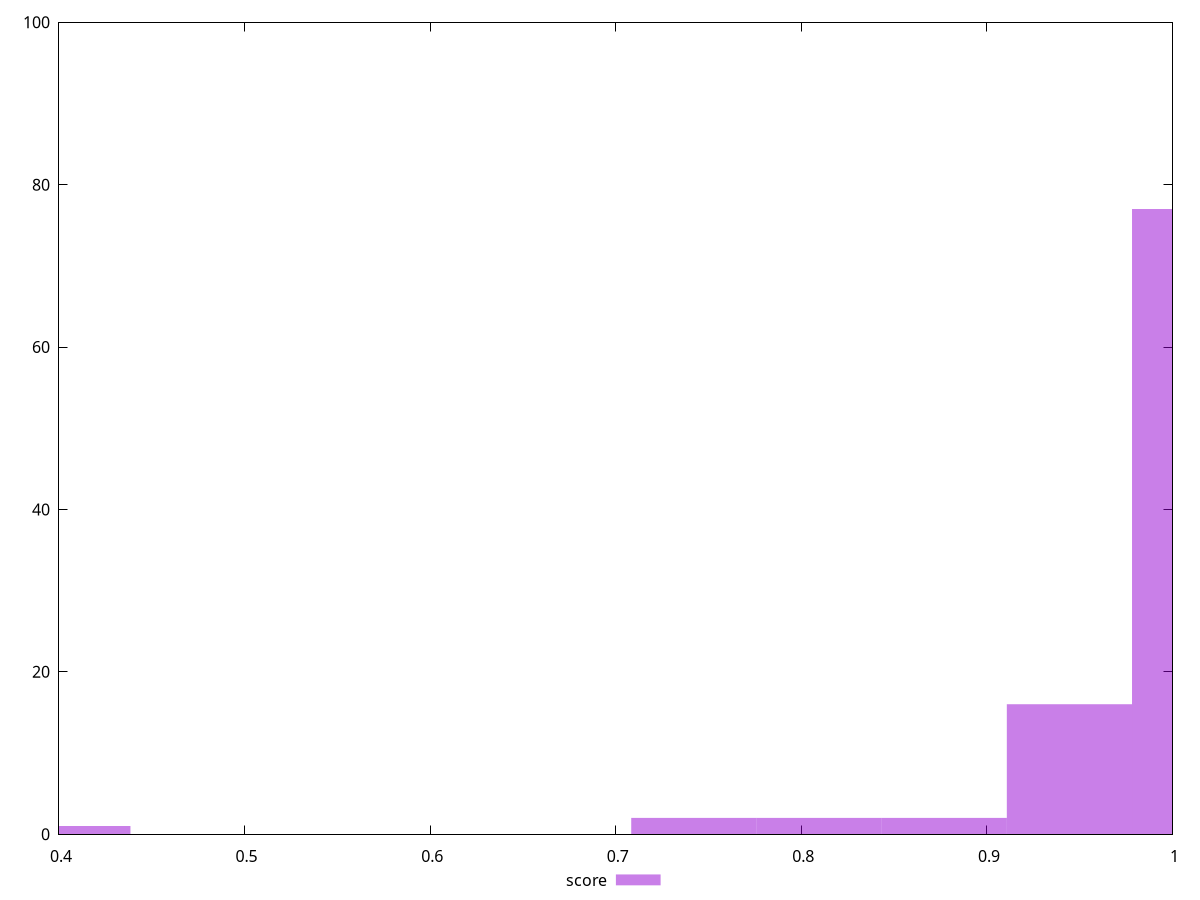 reset

$score <<EOF
0.7420745730368433 2
0.9444585475014369 16
1.011919872322968 77
0.8095358978583744 2
0.4047679489291872 1
0.8769972226799057 2
EOF

set key outside below
set boxwidth 0.06746132482153121
set xrange [0.4:1]
set yrange [0:100]
set trange [0:100]
set style fill transparent solid 0.5 noborder
set terminal svg size 640, 490 enhanced background rgb 'white'
set output "report_00019_2021-02-10T18-14-37.922Z//max-potential-fid/samples/pages+cached+noadtech+nomedia+nocss/score/histogram.svg"

plot $score title "score" with boxes

reset
